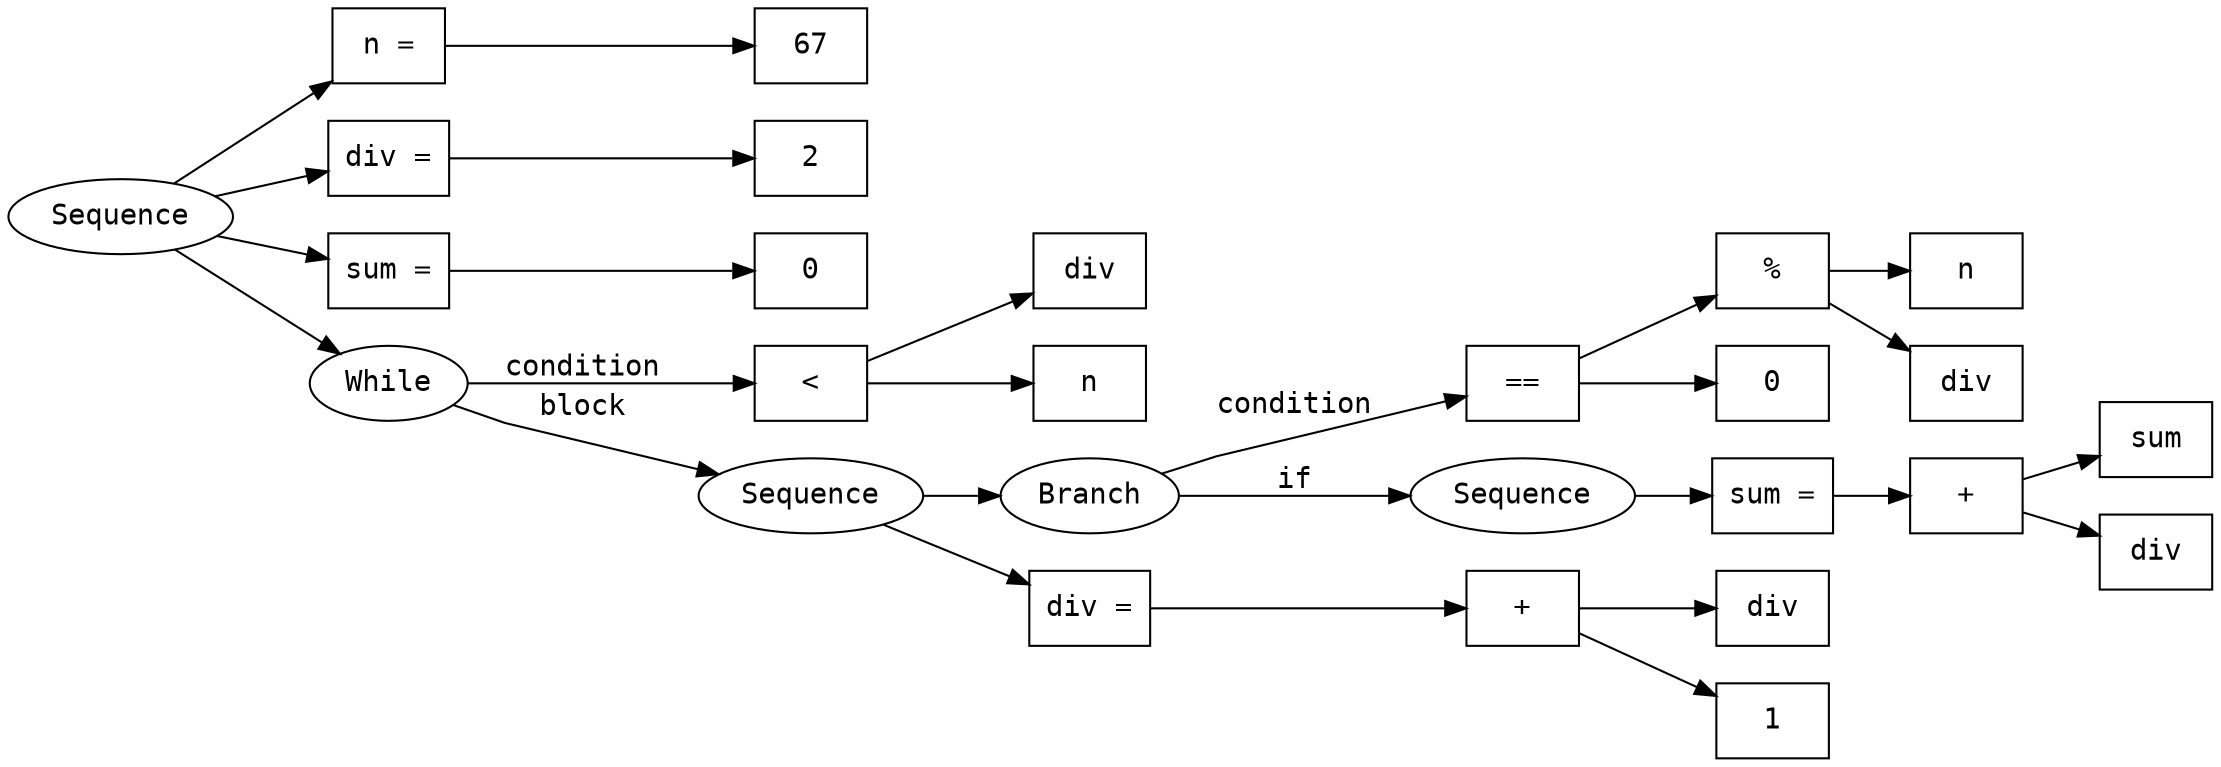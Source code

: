 digraph {
	graph [rankdir=LR splines=polyline]
	node [fontname=monospace]
	edge [fontname=monospace]
	Seq1 [label=Sequence]
	S1 [label="n =" shape=box]
	Element835775691295 [label=67 shape=box]
	S1 -> Element835775691295
	Seq1 -> S1
	S2 [label="div =" shape=box]
	Element116838461312 [label=2 shape=box]
	S2 -> Element116838461312
	Seq1 -> S2
	S3 [label="sum =" shape=box]
	Element971978036124 [label=0 shape=box]
	S3 -> Element971978036124
	Seq1 -> S3
	W4 [label=While]
	Element766569271106 [label="<" shape=box]
	Element348467794003 [label=div shape=box]
	Element766569271106 -> Element348467794003
	Element776865220644 [label=n shape=box]
	Element766569271106 -> Element776865220644
	W4 -> Element766569271106 [label=condition]
	Seq5 [label=Sequence]
	B5 [label=Branch]
	Element815190630909 [label="==" shape=box]
	Element98853862985 [label="%" shape=box]
	Element988731597305 [label=n shape=box]
	Element98853862985 -> Element988731597305
	Element965791539211 [label=div shape=box]
	Element98853862985 -> Element965791539211
	Element815190630909 -> Element98853862985
	Element992634767654 [label=0 shape=box]
	Element815190630909 -> Element992634767654
	B5 -> Element815190630909 [label=condition]
	Seq6 [label=Sequence]
	S6 [label="sum =" shape=box]
	Element29660550192 [label="+" shape=box]
	Element646918389120 [label=sum shape=box]
	Element29660550192 -> Element646918389120
	Element164415459291 [label=div shape=box]
	Element29660550192 -> Element164415459291
	S6 -> Element29660550192
	Seq6 -> S6
	B5 -> Seq6 [label=if]
	Seq5 -> B5
	S7 [label="div =" shape=box]
	Element227941249558 [label="+" shape=box]
	Element406235093508 [label=div shape=box]
	Element227941249558 -> Element406235093508
	Element552360108224 [label=1 shape=box]
	Element227941249558 -> Element552360108224
	S7 -> Element227941249558
	Seq5 -> S7
	W4 -> Seq5 [label=block]
	Seq1 -> W4
}
